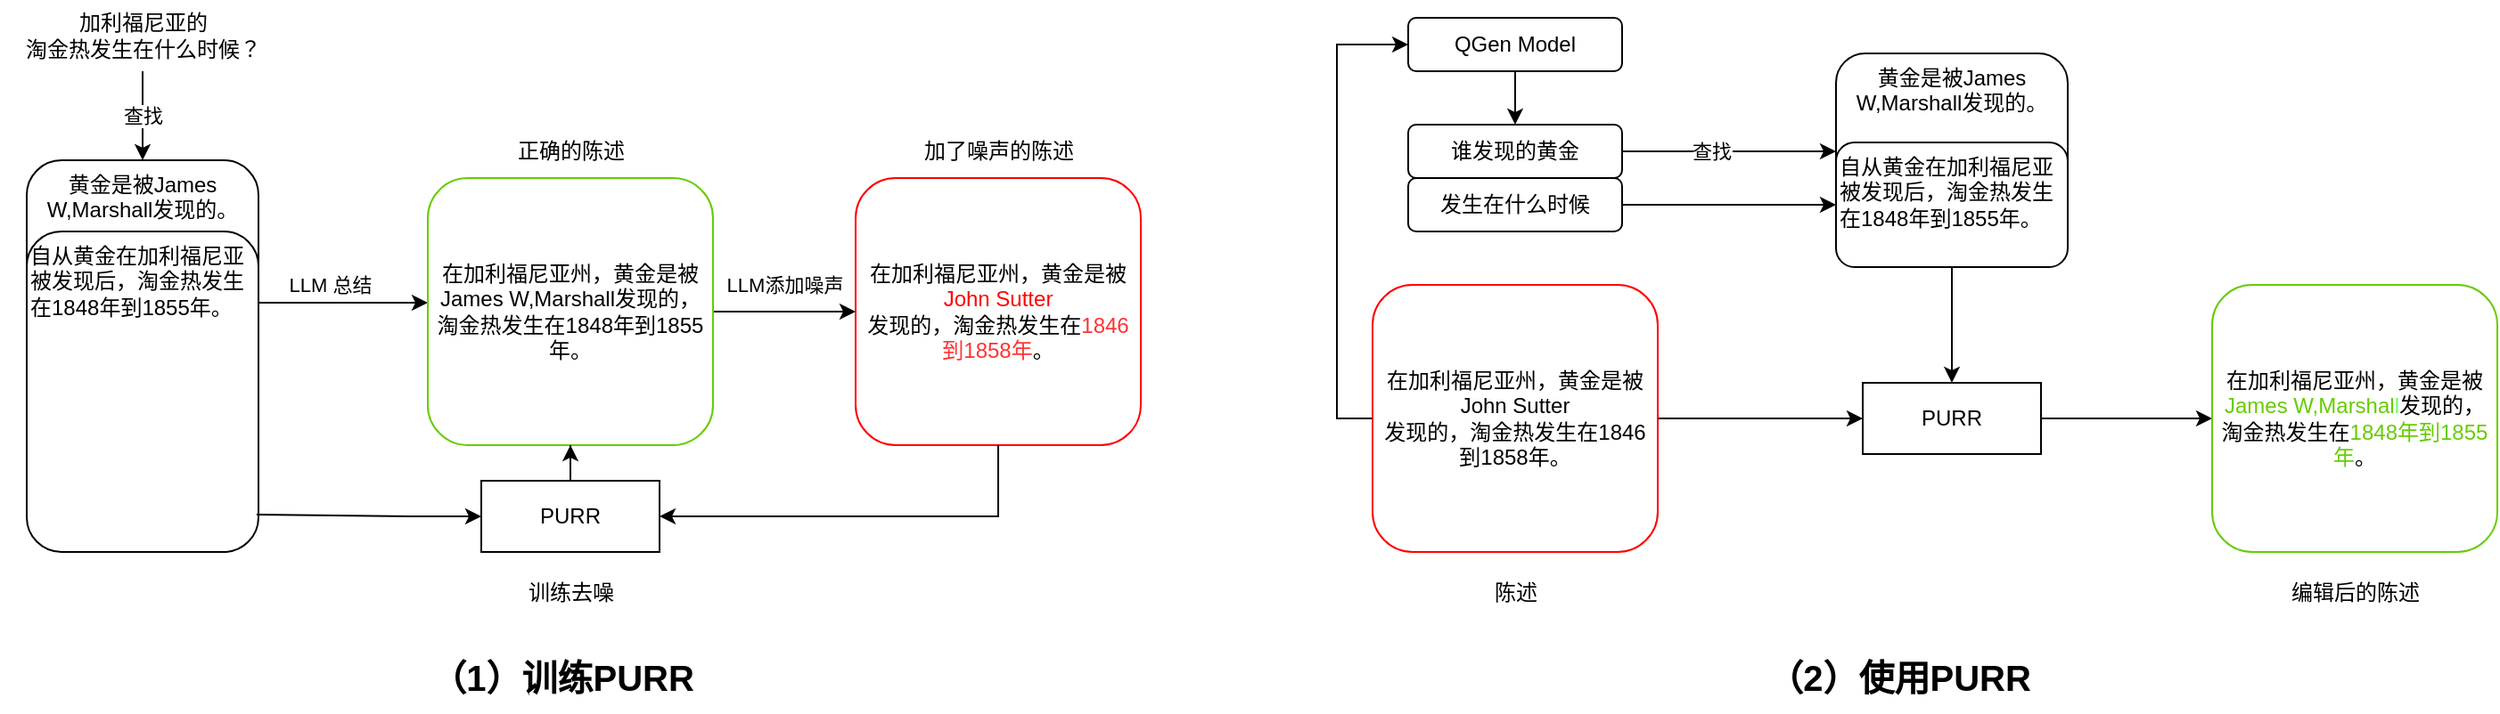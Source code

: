 <mxfile version="22.1.11" type="github">
  <diagram name="第 1 页" id="BzUe6aH_xoUQie1TiDEt">
    <mxGraphModel dx="1314" dy="792" grid="1" gridSize="10" guides="1" tooltips="1" connect="1" arrows="1" fold="1" page="1" pageScale="1" pageWidth="827" pageHeight="1169" math="0" shadow="0">
      <root>
        <mxCell id="0" />
        <mxCell id="1" parent="0" />
        <mxCell id="sR2iWTbtTU7IsCCFInoT-9" style="edgeStyle=orthogonalEdgeStyle;rounded=0;orthogonalLoop=1;jettySize=auto;html=1;" edge="1" parent="1" source="sR2iWTbtTU7IsCCFInoT-3">
          <mxGeometry relative="1" as="geometry">
            <mxPoint x="240" y="170" as="targetPoint" />
          </mxGeometry>
        </mxCell>
        <mxCell id="sR2iWTbtTU7IsCCFInoT-11" value="LLM 总结" style="edgeLabel;html=1;align=center;verticalAlign=middle;resizable=0;points=[];" vertex="1" connectable="0" parent="sR2iWTbtTU7IsCCFInoT-9">
          <mxGeometry x="-0.162" y="-3" relative="1" as="geometry">
            <mxPoint y="-13" as="offset" />
          </mxGeometry>
        </mxCell>
        <mxCell id="sR2iWTbtTU7IsCCFInoT-3" value="黄金是被James W,Marshall发现的。" style="rounded=1;whiteSpace=wrap;html=1;verticalAlign=top;" vertex="1" parent="1">
          <mxGeometry x="15" y="90" width="130" height="160" as="geometry" />
        </mxCell>
        <mxCell id="sR2iWTbtTU7IsCCFInoT-2" value="自从黄金在加利福尼亚被发现后，淘金热发生在1848年到1855年。" style="rounded=1;whiteSpace=wrap;html=1;align=left;verticalAlign=top;" vertex="1" parent="1">
          <mxGeometry x="15" y="130" width="130" height="180" as="geometry" />
        </mxCell>
        <mxCell id="sR2iWTbtTU7IsCCFInoT-7" value="查找" style="edgeStyle=orthogonalEdgeStyle;rounded=0;orthogonalLoop=1;jettySize=auto;html=1;" edge="1" parent="1" source="sR2iWTbtTU7IsCCFInoT-4" target="sR2iWTbtTU7IsCCFInoT-3">
          <mxGeometry relative="1" as="geometry" />
        </mxCell>
        <mxCell id="sR2iWTbtTU7IsCCFInoT-4" value="加利福尼亚的&lt;br&gt;淘金热发生在什么时候？" style="text;html=1;align=center;verticalAlign=middle;resizable=0;points=[];autosize=1;strokeColor=none;fillColor=none;" vertex="1" parent="1">
          <mxGeometry width="160" height="40" as="geometry" />
        </mxCell>
        <mxCell id="sR2iWTbtTU7IsCCFInoT-14" value="" style="edgeStyle=orthogonalEdgeStyle;rounded=0;orthogonalLoop=1;jettySize=auto;html=1;" edge="1" parent="1" source="sR2iWTbtTU7IsCCFInoT-8" target="sR2iWTbtTU7IsCCFInoT-13">
          <mxGeometry relative="1" as="geometry" />
        </mxCell>
        <mxCell id="sR2iWTbtTU7IsCCFInoT-21" value="LLM添加噪声" style="edgeLabel;html=1;align=center;verticalAlign=middle;resizable=0;points=[];" vertex="1" connectable="0" parent="sR2iWTbtTU7IsCCFInoT-14">
          <mxGeometry x="-0.475" y="1" relative="1" as="geometry">
            <mxPoint x="19" y="-14" as="offset" />
          </mxGeometry>
        </mxCell>
        <mxCell id="sR2iWTbtTU7IsCCFInoT-8" value="在加利福尼亚州，黄金是被James W,Marshall发现的，淘金热发生在1848年到1855年。" style="rounded=1;whiteSpace=wrap;html=1;direction=south;strokeColor=#66CC00;" vertex="1" parent="1">
          <mxGeometry x="240" y="100" width="160" height="150" as="geometry" />
        </mxCell>
        <mxCell id="sR2iWTbtTU7IsCCFInoT-12" value="正确的陈述" style="text;html=1;align=center;verticalAlign=middle;resizable=0;points=[];autosize=1;strokeColor=none;fillColor=none;" vertex="1" parent="1">
          <mxGeometry x="280" y="70" width="80" height="30" as="geometry" />
        </mxCell>
        <mxCell id="sR2iWTbtTU7IsCCFInoT-13" value="在加利福尼亚州，黄金是被&lt;font color=&quot;#ff0000&quot;&gt;John Sutter&lt;br&gt;&lt;/font&gt;发现的，淘金热发生在&lt;font color=&quot;#ff3333&quot;&gt;1846到1858年&lt;/font&gt;。" style="rounded=1;whiteSpace=wrap;html=1;direction=south;strokeColor=#FF0000;" vertex="1" parent="1">
          <mxGeometry x="480" y="100" width="160" height="150" as="geometry" />
        </mxCell>
        <mxCell id="sR2iWTbtTU7IsCCFInoT-15" value="加了噪声的陈述" style="text;html=1;align=center;verticalAlign=middle;resizable=0;points=[];autosize=1;strokeColor=none;fillColor=none;" vertex="1" parent="1">
          <mxGeometry x="505" y="70" width="110" height="30" as="geometry" />
        </mxCell>
        <mxCell id="sR2iWTbtTU7IsCCFInoT-18" value="" style="edgeStyle=orthogonalEdgeStyle;rounded=0;orthogonalLoop=1;jettySize=auto;html=1;" edge="1" parent="1" source="sR2iWTbtTU7IsCCFInoT-16" target="sR2iWTbtTU7IsCCFInoT-8">
          <mxGeometry relative="1" as="geometry" />
        </mxCell>
        <mxCell id="sR2iWTbtTU7IsCCFInoT-16" value="PURR" style="rounded=0;whiteSpace=wrap;html=1;" vertex="1" parent="1">
          <mxGeometry x="270" y="270" width="100" height="40" as="geometry" />
        </mxCell>
        <mxCell id="sR2iWTbtTU7IsCCFInoT-17" value="" style="endArrow=classic;html=1;rounded=0;exitX=0.992;exitY=0.883;exitDx=0;exitDy=0;exitPerimeter=0;" edge="1" parent="1" source="sR2iWTbtTU7IsCCFInoT-2" target="sR2iWTbtTU7IsCCFInoT-16">
          <mxGeometry width="50" height="50" relative="1" as="geometry">
            <mxPoint x="390" y="240" as="sourcePoint" />
            <mxPoint x="440" y="190" as="targetPoint" />
            <Array as="points">
              <mxPoint x="230" y="290" />
            </Array>
          </mxGeometry>
        </mxCell>
        <mxCell id="sR2iWTbtTU7IsCCFInoT-19" value="" style="endArrow=classic;html=1;rounded=0;exitX=1;exitY=0.5;exitDx=0;exitDy=0;entryX=1;entryY=0.5;entryDx=0;entryDy=0;edgeStyle=orthogonalEdgeStyle;" edge="1" parent="1" source="sR2iWTbtTU7IsCCFInoT-13" target="sR2iWTbtTU7IsCCFInoT-16">
          <mxGeometry width="50" height="50" relative="1" as="geometry">
            <mxPoint x="430" y="240" as="sourcePoint" />
            <mxPoint x="480" y="190" as="targetPoint" />
          </mxGeometry>
        </mxCell>
        <mxCell id="sR2iWTbtTU7IsCCFInoT-22" value="训练去噪" style="text;html=1;align=center;verticalAlign=middle;resizable=0;points=[];autosize=1;strokeColor=none;fillColor=none;" vertex="1" parent="1">
          <mxGeometry x="285" y="318" width="70" height="30" as="geometry" />
        </mxCell>
        <mxCell id="sR2iWTbtTU7IsCCFInoT-25" style="edgeStyle=orthogonalEdgeStyle;rounded=0;orthogonalLoop=1;jettySize=auto;html=1;entryX=0;entryY=0.5;entryDx=0;entryDy=0;exitX=0.5;exitY=1;exitDx=0;exitDy=0;" edge="1" parent="1" source="sR2iWTbtTU7IsCCFInoT-23" target="sR2iWTbtTU7IsCCFInoT-24">
          <mxGeometry relative="1" as="geometry">
            <mxPoint x="750" y="210" as="targetPoint" />
          </mxGeometry>
        </mxCell>
        <mxCell id="sR2iWTbtTU7IsCCFInoT-38" style="edgeStyle=orthogonalEdgeStyle;rounded=0;orthogonalLoop=1;jettySize=auto;html=1;entryX=0;entryY=0.5;entryDx=0;entryDy=0;" edge="1" parent="1" source="sR2iWTbtTU7IsCCFInoT-23" target="sR2iWTbtTU7IsCCFInoT-37">
          <mxGeometry relative="1" as="geometry" />
        </mxCell>
        <mxCell id="sR2iWTbtTU7IsCCFInoT-23" value="在加利福尼亚州，黄金是被John Sutter&lt;br&gt;发现的，淘金热发生在1846到1858年。" style="rounded=1;whiteSpace=wrap;html=1;direction=south;strokeColor=#FF0000;" vertex="1" parent="1">
          <mxGeometry x="770" y="160" width="160" height="150" as="geometry" />
        </mxCell>
        <mxCell id="sR2iWTbtTU7IsCCFInoT-30" value="" style="edgeStyle=orthogonalEdgeStyle;rounded=0;orthogonalLoop=1;jettySize=auto;html=1;entryX=0.5;entryY=0;entryDx=0;entryDy=0;" edge="1" parent="1" source="sR2iWTbtTU7IsCCFInoT-24" target="sR2iWTbtTU7IsCCFInoT-27">
          <mxGeometry relative="1" as="geometry" />
        </mxCell>
        <mxCell id="sR2iWTbtTU7IsCCFInoT-24" value="QGen Model" style="rounded=1;whiteSpace=wrap;html=1;" vertex="1" parent="1">
          <mxGeometry x="790" y="10" width="120" height="30" as="geometry" />
        </mxCell>
        <mxCell id="sR2iWTbtTU7IsCCFInoT-34" style="edgeStyle=orthogonalEdgeStyle;rounded=0;orthogonalLoop=1;jettySize=auto;html=1;entryX=0;entryY=0.5;entryDx=0;entryDy=0;" edge="1" parent="1" source="sR2iWTbtTU7IsCCFInoT-27" target="sR2iWTbtTU7IsCCFInoT-31">
          <mxGeometry relative="1" as="geometry" />
        </mxCell>
        <mxCell id="sR2iWTbtTU7IsCCFInoT-36" value="查找" style="edgeLabel;html=1;align=center;verticalAlign=middle;resizable=0;points=[];" vertex="1" connectable="0" parent="sR2iWTbtTU7IsCCFInoT-34">
          <mxGeometry x="-0.175" relative="1" as="geometry">
            <mxPoint as="offset" />
          </mxGeometry>
        </mxCell>
        <mxCell id="sR2iWTbtTU7IsCCFInoT-27" value="谁发现的黄金" style="rounded=1;whiteSpace=wrap;html=1;" vertex="1" parent="1">
          <mxGeometry x="790" y="70" width="120" height="30" as="geometry" />
        </mxCell>
        <mxCell id="sR2iWTbtTU7IsCCFInoT-35" style="edgeStyle=orthogonalEdgeStyle;rounded=0;orthogonalLoop=1;jettySize=auto;html=1;entryX=0;entryY=0.5;entryDx=0;entryDy=0;" edge="1" parent="1" source="sR2iWTbtTU7IsCCFInoT-28" target="sR2iWTbtTU7IsCCFInoT-32">
          <mxGeometry relative="1" as="geometry" />
        </mxCell>
        <mxCell id="sR2iWTbtTU7IsCCFInoT-28" value="发生在什么时候" style="rounded=1;whiteSpace=wrap;html=1;" vertex="1" parent="1">
          <mxGeometry x="790" y="100" width="120" height="30" as="geometry" />
        </mxCell>
        <mxCell id="sR2iWTbtTU7IsCCFInoT-31" value="黄金是被James W,Marshall发现的。" style="rounded=1;whiteSpace=wrap;html=1;verticalAlign=top;" vertex="1" parent="1">
          <mxGeometry x="1030" y="30" width="130" height="110" as="geometry" />
        </mxCell>
        <mxCell id="sR2iWTbtTU7IsCCFInoT-49" style="edgeStyle=orthogonalEdgeStyle;rounded=0;orthogonalLoop=1;jettySize=auto;html=1;entryX=0.5;entryY=0;entryDx=0;entryDy=0;" edge="1" parent="1" source="sR2iWTbtTU7IsCCFInoT-32" target="sR2iWTbtTU7IsCCFInoT-37">
          <mxGeometry relative="1" as="geometry" />
        </mxCell>
        <mxCell id="sR2iWTbtTU7IsCCFInoT-32" value="自从黄金在加利福尼亚被发现后，淘金热发生在1848年到1855年。" style="rounded=1;whiteSpace=wrap;html=1;align=left;verticalAlign=top;" vertex="1" parent="1">
          <mxGeometry x="1030" y="80" width="130" height="70" as="geometry" />
        </mxCell>
        <mxCell id="sR2iWTbtTU7IsCCFInoT-50" style="edgeStyle=orthogonalEdgeStyle;rounded=0;orthogonalLoop=1;jettySize=auto;html=1;entryX=0.5;entryY=1;entryDx=0;entryDy=0;" edge="1" parent="1" source="sR2iWTbtTU7IsCCFInoT-37" target="sR2iWTbtTU7IsCCFInoT-39">
          <mxGeometry relative="1" as="geometry" />
        </mxCell>
        <mxCell id="sR2iWTbtTU7IsCCFInoT-37" value="PURR" style="rounded=0;whiteSpace=wrap;html=1;" vertex="1" parent="1">
          <mxGeometry x="1045" y="215" width="100" height="40" as="geometry" />
        </mxCell>
        <mxCell id="sR2iWTbtTU7IsCCFInoT-39" value="在加利福尼亚州，黄金是被&lt;font color=&quot;#66cc00&quot;&gt;James W,Marshal&lt;/font&gt;&lt;font color=&quot;#66ff66&quot;&gt;l&lt;/font&gt;发现的，淘金热发生在&lt;font color=&quot;#66cc00&quot;&gt;1848年到1855年&lt;/font&gt;。" style="rounded=1;whiteSpace=wrap;html=1;direction=south;strokeColor=#66CC00;" vertex="1" parent="1">
          <mxGeometry x="1241" y="160" width="160" height="150" as="geometry" />
        </mxCell>
        <mxCell id="sR2iWTbtTU7IsCCFInoT-51" value="陈述" style="text;html=1;align=center;verticalAlign=middle;resizable=0;points=[];autosize=1;strokeColor=none;fillColor=none;" vertex="1" parent="1">
          <mxGeometry x="825" y="318" width="50" height="30" as="geometry" />
        </mxCell>
        <mxCell id="sR2iWTbtTU7IsCCFInoT-52" value="编辑后的陈述" style="text;html=1;align=center;verticalAlign=middle;resizable=0;points=[];autosize=1;strokeColor=none;fillColor=none;" vertex="1" parent="1">
          <mxGeometry x="1271" y="318" width="100" height="30" as="geometry" />
        </mxCell>
        <mxCell id="sR2iWTbtTU7IsCCFInoT-53" value="&lt;b&gt;&lt;font style=&quot;font-size: 20px;&quot;&gt;（1）训练PURR&lt;/font&gt;&lt;/b&gt;" style="text;html=1;align=center;verticalAlign=middle;resizable=0;points=[];autosize=1;strokeColor=none;fillColor=none;" vertex="1" parent="1">
          <mxGeometry x="230" y="360" width="170" height="40" as="geometry" />
        </mxCell>
        <mxCell id="sR2iWTbtTU7IsCCFInoT-54" value="&lt;b&gt;&lt;font style=&quot;font-size: 20px;&quot;&gt;（2）使用PURR&lt;/font&gt;&lt;/b&gt;" style="text;html=1;align=center;verticalAlign=middle;resizable=0;points=[];autosize=1;strokeColor=none;fillColor=none;" vertex="1" parent="1">
          <mxGeometry x="980" y="360" width="170" height="40" as="geometry" />
        </mxCell>
      </root>
    </mxGraphModel>
  </diagram>
</mxfile>
